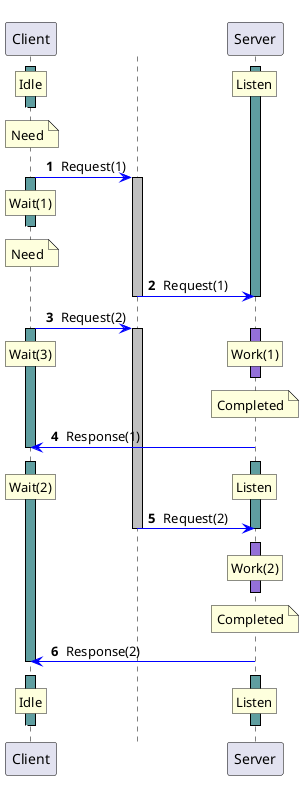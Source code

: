 @startuml
autonumber " <b>#</b> "
skinparam shadowing false
skinparam sequence {
ArrowColor Black
ActorBorderColor Black
LifeLineBorderColor Black
LifeLineBackgroundColor Black
ParticipantBorderColor Black
}
skinparam ControlBorderColor White
skinparam ControlBackgroundColor White
participant "Client" as A0 order 10100
activate A0 #CadetBlue
participant "Server" as A1 order 10200
activate A1 #CadetBlue
rnote over A0 : Idle
/ rnote over A1 : Listen
autonumber stop
[<[#White]-- A0
autonumber resume
deactivate A0
note over A0 : Need
control " " as T0 order 10101
A0 -[#Blue]> T0 : Request(1)
activate T0 #Silver
activate A0 #CadetBlue
rnote over A0 : Wait(1)
autonumber stop
[<[#White]-- A0
autonumber resume
deactivate A0
note over A0 : Need
T0 -[#Blue]> A1 : Request(1)
deactivate T0
deactivate A1
A0 -[#Blue]> T0 : Request(2)
activate T0 #Silver
activate A0 #CadetBlue
activate A1 #MediumPurple
rnote over A0 : Wait(3)
/ rnote over A1 : Work(1)
autonumber stop
[<[#White]-- A0
autonumber resume
deactivate A1
note over A1 : Completed
A1 -[#Blue]> A0 : Response(1)
deactivate A0
autonumber stop
[<[#White]-- A0
autonumber resume
activate A1 #CadetBlue
activate A0 #CadetBlue
rnote over A1 : Listen
/ rnote over A0 : Wait(2)
T0 -[#Blue]> A1 : Request(2)
deactivate T0
deactivate A1
autonumber stop
[<[#White]-- A0
autonumber resume
activate A1 #MediumPurple
rnote over A1 : Work(2)
autonumber stop
[<[#White]-- A0
autonumber resume
deactivate A1
note over A1 : Completed
A1 -[#Blue]> A0 : Response(2)
deactivate A0
autonumber stop
[<[#White]-- A0
autonumber resume
activate A1 #CadetBlue
activate A0 #CadetBlue
rnote over A1 : Listen
/ rnote over A0 : Idle
autonumber stop
[<[#White]-- A0
autonumber resume
deactivate A0
deactivate A1
@enduml

